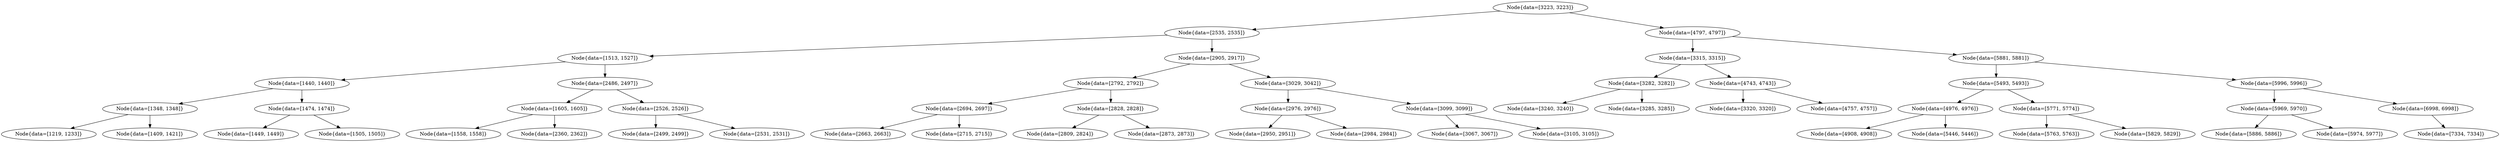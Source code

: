 digraph G{
465485710 [label="Node{data=[3223, 3223]}"]
465485710 -> 1116058045
1116058045 [label="Node{data=[2535, 2535]}"]
1116058045 -> 1402622186
1402622186 [label="Node{data=[1513, 1527]}"]
1402622186 -> 1286531766
1286531766 [label="Node{data=[1440, 1440]}"]
1286531766 -> 570588770
570588770 [label="Node{data=[1348, 1348]}"]
570588770 -> 1298475974
1298475974 [label="Node{data=[1219, 1233]}"]
570588770 -> 1291403136
1291403136 [label="Node{data=[1409, 1421]}"]
1286531766 -> 2008647667
2008647667 [label="Node{data=[1474, 1474]}"]
2008647667 -> 1182340616
1182340616 [label="Node{data=[1449, 1449]}"]
2008647667 -> 572931610
572931610 [label="Node{data=[1505, 1505]}"]
1402622186 -> 656802017
656802017 [label="Node{data=[2486, 2497]}"]
656802017 -> 471571945
471571945 [label="Node{data=[1605, 1605]}"]
471571945 -> 308023604
308023604 [label="Node{data=[1558, 1558]}"]
471571945 -> 26815371
26815371 [label="Node{data=[2360, 2362]}"]
656802017 -> 380568145
380568145 [label="Node{data=[2526, 2526]}"]
380568145 -> 1444618680
1444618680 [label="Node{data=[2499, 2499]}"]
380568145 -> 607932414
607932414 [label="Node{data=[2531, 2531]}"]
1116058045 -> 1815211393
1815211393 [label="Node{data=[2905, 2917]}"]
1815211393 -> 48420828
48420828 [label="Node{data=[2792, 2792]}"]
48420828 -> 226173145
226173145 [label="Node{data=[2694, 2697]}"]
226173145 -> 1266601271
1266601271 [label="Node{data=[2663, 2663]}"]
226173145 -> 683699260
683699260 [label="Node{data=[2715, 2715]}"]
48420828 -> 1015546575
1015546575 [label="Node{data=[2828, 2828]}"]
1015546575 -> 1755418735
1755418735 [label="Node{data=[2809, 2824]}"]
1015546575 -> 1435238201
1435238201 [label="Node{data=[2873, 2873]}"]
1815211393 -> 2114050104
2114050104 [label="Node{data=[3029, 3042]}"]
2114050104 -> 48444237
48444237 [label="Node{data=[2976, 2976]}"]
48444237 -> 1722153366
1722153366 [label="Node{data=[2950, 2951]}"]
48444237 -> 1826467916
1826467916 [label="Node{data=[2984, 2984]}"]
2114050104 -> 476931575
476931575 [label="Node{data=[3099, 3099]}"]
476931575 -> 118441068
118441068 [label="Node{data=[3067, 3067]}"]
476931575 -> 1311728722
1311728722 [label="Node{data=[3105, 3105]}"]
465485710 -> 1341252107
1341252107 [label="Node{data=[4797, 4797]}"]
1341252107 -> 952394975
952394975 [label="Node{data=[3315, 3315]}"]
952394975 -> 1167424399
1167424399 [label="Node{data=[3282, 3282]}"]
1167424399 -> 1890425499
1890425499 [label="Node{data=[3240, 3240]}"]
1167424399 -> 806149951
806149951 [label="Node{data=[3285, 3285]}"]
952394975 -> 729134973
729134973 [label="Node{data=[4743, 4743]}"]
729134973 -> 1163065503
1163065503 [label="Node{data=[3320, 3320]}"]
729134973 -> 1505217516
1505217516 [label="Node{data=[4757, 4757]}"]
1341252107 -> 261358274
261358274 [label="Node{data=[5881, 5881]}"]
261358274 -> 165450258
165450258 [label="Node{data=[5493, 5493]}"]
165450258 -> 1536693686
1536693686 [label="Node{data=[4976, 4976]}"]
1536693686 -> 1008164226
1008164226 [label="Node{data=[4908, 4908]}"]
1536693686 -> 322620112
322620112 [label="Node{data=[5446, 5446]}"]
165450258 -> 2115737255
2115737255 [label="Node{data=[5771, 5774]}"]
2115737255 -> 1706367351
1706367351 [label="Node{data=[5763, 5763]}"]
2115737255 -> 1674093326
1674093326 [label="Node{data=[5829, 5829]}"]
261358274 -> 652319213
652319213 [label="Node{data=[5996, 5996]}"]
652319213 -> 74288440
74288440 [label="Node{data=[5969, 5970]}"]
74288440 -> 1239302755
1239302755 [label="Node{data=[5886, 5886]}"]
74288440 -> 1873299589
1873299589 [label="Node{data=[5974, 5977]}"]
652319213 -> 1160546924
1160546924 [label="Node{data=[6998, 6998]}"]
1160546924 -> 767609788
767609788 [label="Node{data=[7334, 7334]}"]
}